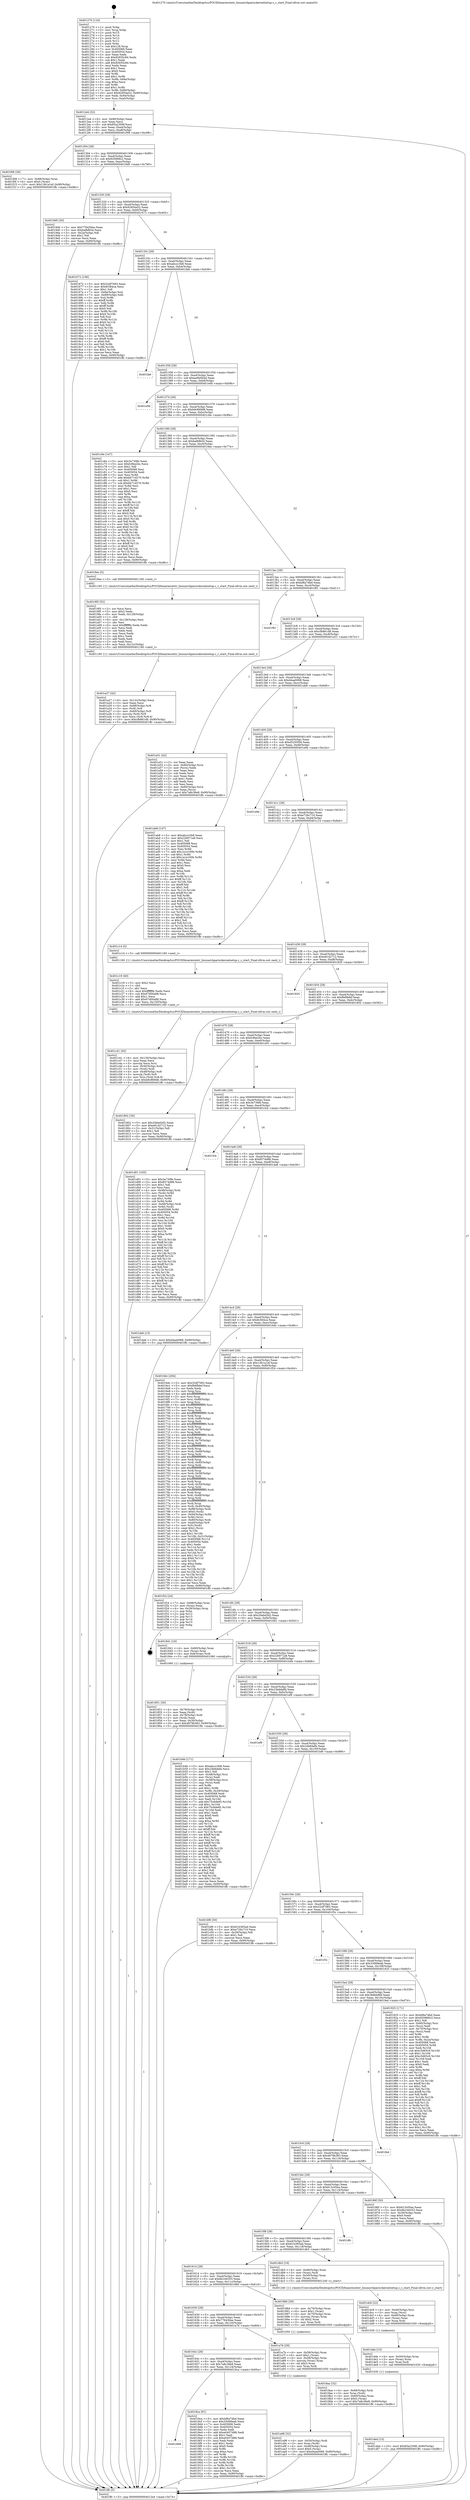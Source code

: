 digraph "0x401270" {
  label = "0x401270 (/mnt/c/Users/mathe/Desktop/tcc/POCII/binaries/extr_linuxarchparisckernelsetup.c_c_start_Final-ollvm.out::main(0))"
  labelloc = "t"
  node[shape=record]

  Entry [label="",width=0.3,height=0.3,shape=circle,fillcolor=black,style=filled]
  "0x4012e4" [label="{
     0x4012e4 [32]\l
     | [instrs]\l
     &nbsp;&nbsp;0x4012e4 \<+6\>: mov -0x90(%rbp),%eax\l
     &nbsp;&nbsp;0x4012ea \<+2\>: mov %eax,%ecx\l
     &nbsp;&nbsp;0x4012ec \<+6\>: sub $0x85a2309f,%ecx\l
     &nbsp;&nbsp;0x4012f2 \<+6\>: mov %eax,-0xa4(%rbp)\l
     &nbsp;&nbsp;0x4012f8 \<+6\>: mov %ecx,-0xa8(%rbp)\l
     &nbsp;&nbsp;0x4012fe \<+6\>: je 0000000000401f08 \<main+0xc98\>\l
  }"]
  "0x401f08" [label="{
     0x401f08 [28]\l
     | [instrs]\l
     &nbsp;&nbsp;0x401f08 \<+7\>: mov -0x88(%rbp),%rax\l
     &nbsp;&nbsp;0x401f0f \<+6\>: movl $0x0,(%rax)\l
     &nbsp;&nbsp;0x401f15 \<+10\>: movl $0x1361a1ef,-0x90(%rbp)\l
     &nbsp;&nbsp;0x401f1f \<+5\>: jmp 0000000000401ffc \<main+0xd8c\>\l
  }"]
  "0x401304" [label="{
     0x401304 [28]\l
     | [instrs]\l
     &nbsp;&nbsp;0x401304 \<+5\>: jmp 0000000000401309 \<main+0x99\>\l
     &nbsp;&nbsp;0x401309 \<+6\>: mov -0xa4(%rbp),%eax\l
     &nbsp;&nbsp;0x40130f \<+5\>: sub $0x920966c2,%eax\l
     &nbsp;&nbsp;0x401314 \<+6\>: mov %eax,-0xac(%rbp)\l
     &nbsp;&nbsp;0x40131a \<+6\>: je 00000000004019d0 \<main+0x760\>\l
  }"]
  Exit [label="",width=0.3,height=0.3,shape=circle,fillcolor=black,style=filled,peripheries=2]
  "0x4019d0" [label="{
     0x4019d0 [30]\l
     | [instrs]\l
     &nbsp;&nbsp;0x4019d0 \<+5\>: mov $0x776430ee,%eax\l
     &nbsp;&nbsp;0x4019d5 \<+5\>: mov $0xbafbfb54,%ecx\l
     &nbsp;&nbsp;0x4019da \<+3\>: mov -0x2a(%rbp),%dl\l
     &nbsp;&nbsp;0x4019dd \<+3\>: test $0x1,%dl\l
     &nbsp;&nbsp;0x4019e0 \<+3\>: cmovne %ecx,%eax\l
     &nbsp;&nbsp;0x4019e3 \<+6\>: mov %eax,-0x90(%rbp)\l
     &nbsp;&nbsp;0x4019e9 \<+5\>: jmp 0000000000401ffc \<main+0xd8c\>\l
  }"]
  "0x401320" [label="{
     0x401320 [28]\l
     | [instrs]\l
     &nbsp;&nbsp;0x401320 \<+5\>: jmp 0000000000401325 \<main+0xb5\>\l
     &nbsp;&nbsp;0x401325 \<+6\>: mov -0xa4(%rbp),%eax\l
     &nbsp;&nbsp;0x40132b \<+5\>: sub $0x92854a52,%eax\l
     &nbsp;&nbsp;0x401330 \<+6\>: mov %eax,-0xb0(%rbp)\l
     &nbsp;&nbsp;0x401336 \<+6\>: je 0000000000401672 \<main+0x402\>\l
  }"]
  "0x401ded" [label="{
     0x401ded [15]\l
     | [instrs]\l
     &nbsp;&nbsp;0x401ded \<+10\>: movl $0x85a2309f,-0x90(%rbp)\l
     &nbsp;&nbsp;0x401df7 \<+5\>: jmp 0000000000401ffc \<main+0xd8c\>\l
  }"]
  "0x401672" [label="{
     0x401672 [106]\l
     | [instrs]\l
     &nbsp;&nbsp;0x401672 \<+5\>: mov $0x32df7083,%eax\l
     &nbsp;&nbsp;0x401677 \<+5\>: mov $0x9c584ca,%ecx\l
     &nbsp;&nbsp;0x40167c \<+2\>: mov $0x1,%dl\l
     &nbsp;&nbsp;0x40167e \<+7\>: mov -0x8a(%rbp),%sil\l
     &nbsp;&nbsp;0x401685 \<+7\>: mov -0x89(%rbp),%dil\l
     &nbsp;&nbsp;0x40168c \<+3\>: mov %sil,%r8b\l
     &nbsp;&nbsp;0x40168f \<+4\>: xor $0xff,%r8b\l
     &nbsp;&nbsp;0x401693 \<+3\>: mov %dil,%r9b\l
     &nbsp;&nbsp;0x401696 \<+4\>: xor $0xff,%r9b\l
     &nbsp;&nbsp;0x40169a \<+3\>: xor $0x0,%dl\l
     &nbsp;&nbsp;0x40169d \<+3\>: mov %r8b,%r10b\l
     &nbsp;&nbsp;0x4016a0 \<+4\>: and $0x0,%r10b\l
     &nbsp;&nbsp;0x4016a4 \<+3\>: and %dl,%sil\l
     &nbsp;&nbsp;0x4016a7 \<+3\>: mov %r9b,%r11b\l
     &nbsp;&nbsp;0x4016aa \<+4\>: and $0x0,%r11b\l
     &nbsp;&nbsp;0x4016ae \<+3\>: and %dl,%dil\l
     &nbsp;&nbsp;0x4016b1 \<+3\>: or %sil,%r10b\l
     &nbsp;&nbsp;0x4016b4 \<+3\>: or %dil,%r11b\l
     &nbsp;&nbsp;0x4016b7 \<+3\>: xor %r11b,%r10b\l
     &nbsp;&nbsp;0x4016ba \<+3\>: or %r9b,%r8b\l
     &nbsp;&nbsp;0x4016bd \<+4\>: xor $0xff,%r8b\l
     &nbsp;&nbsp;0x4016c1 \<+3\>: or $0x0,%dl\l
     &nbsp;&nbsp;0x4016c4 \<+3\>: and %dl,%r8b\l
     &nbsp;&nbsp;0x4016c7 \<+3\>: or %r8b,%r10b\l
     &nbsp;&nbsp;0x4016ca \<+4\>: test $0x1,%r10b\l
     &nbsp;&nbsp;0x4016ce \<+3\>: cmovne %ecx,%eax\l
     &nbsp;&nbsp;0x4016d1 \<+6\>: mov %eax,-0x90(%rbp)\l
     &nbsp;&nbsp;0x4016d7 \<+5\>: jmp 0000000000401ffc \<main+0xd8c\>\l
  }"]
  "0x40133c" [label="{
     0x40133c [28]\l
     | [instrs]\l
     &nbsp;&nbsp;0x40133c \<+5\>: jmp 0000000000401341 \<main+0xd1\>\l
     &nbsp;&nbsp;0x401341 \<+6\>: mov -0xa4(%rbp),%eax\l
     &nbsp;&nbsp;0x401347 \<+5\>: sub $0xabccc3b8,%eax\l
     &nbsp;&nbsp;0x40134c \<+6\>: mov %eax,-0xb4(%rbp)\l
     &nbsp;&nbsp;0x401352 \<+6\>: je 0000000000401fa6 \<main+0xd36\>\l
  }"]
  "0x401ffc" [label="{
     0x401ffc [5]\l
     | [instrs]\l
     &nbsp;&nbsp;0x401ffc \<+5\>: jmp 00000000004012e4 \<main+0x74\>\l
  }"]
  "0x401270" [label="{
     0x401270 [116]\l
     | [instrs]\l
     &nbsp;&nbsp;0x401270 \<+1\>: push %rbp\l
     &nbsp;&nbsp;0x401271 \<+3\>: mov %rsp,%rbp\l
     &nbsp;&nbsp;0x401274 \<+2\>: push %r15\l
     &nbsp;&nbsp;0x401276 \<+2\>: push %r14\l
     &nbsp;&nbsp;0x401278 \<+2\>: push %r13\l
     &nbsp;&nbsp;0x40127a \<+2\>: push %r12\l
     &nbsp;&nbsp;0x40127c \<+1\>: push %rbx\l
     &nbsp;&nbsp;0x40127d \<+7\>: sub $0x128,%rsp\l
     &nbsp;&nbsp;0x401284 \<+7\>: mov 0x405068,%eax\l
     &nbsp;&nbsp;0x40128b \<+7\>: mov 0x405054,%ecx\l
     &nbsp;&nbsp;0x401292 \<+2\>: mov %eax,%edx\l
     &nbsp;&nbsp;0x401294 \<+6\>: sub $0x92655c84,%edx\l
     &nbsp;&nbsp;0x40129a \<+3\>: sub $0x1,%edx\l
     &nbsp;&nbsp;0x40129d \<+6\>: add $0x92655c84,%edx\l
     &nbsp;&nbsp;0x4012a3 \<+3\>: imul %edx,%eax\l
     &nbsp;&nbsp;0x4012a6 \<+3\>: and $0x1,%eax\l
     &nbsp;&nbsp;0x4012a9 \<+3\>: cmp $0x0,%eax\l
     &nbsp;&nbsp;0x4012ac \<+4\>: sete %r8b\l
     &nbsp;&nbsp;0x4012b0 \<+4\>: and $0x1,%r8b\l
     &nbsp;&nbsp;0x4012b4 \<+7\>: mov %r8b,-0x8a(%rbp)\l
     &nbsp;&nbsp;0x4012bb \<+3\>: cmp $0xa,%ecx\l
     &nbsp;&nbsp;0x4012be \<+4\>: setl %r8b\l
     &nbsp;&nbsp;0x4012c2 \<+4\>: and $0x1,%r8b\l
     &nbsp;&nbsp;0x4012c6 \<+7\>: mov %r8b,-0x89(%rbp)\l
     &nbsp;&nbsp;0x4012cd \<+10\>: movl $0x92854a52,-0x90(%rbp)\l
     &nbsp;&nbsp;0x4012d7 \<+6\>: mov %edi,-0x94(%rbp)\l
     &nbsp;&nbsp;0x4012dd \<+7\>: mov %rsi,-0xa0(%rbp)\l
  }"]
  "0x401dde" [label="{
     0x401dde [15]\l
     | [instrs]\l
     &nbsp;&nbsp;0x401dde \<+4\>: mov -0x50(%rbp),%rax\l
     &nbsp;&nbsp;0x401de2 \<+3\>: mov (%rax),%rax\l
     &nbsp;&nbsp;0x401de5 \<+3\>: mov %rax,%rdi\l
     &nbsp;&nbsp;0x401de8 \<+5\>: call 0000000000401030 \<free@plt\>\l
     | [calls]\l
     &nbsp;&nbsp;0x401030 \{1\} (unknown)\l
  }"]
  "0x401fa6" [label="{
     0x401fa6\l
  }", style=dashed]
  "0x401358" [label="{
     0x401358 [28]\l
     | [instrs]\l
     &nbsp;&nbsp;0x401358 \<+5\>: jmp 000000000040135d \<main+0xed\>\l
     &nbsp;&nbsp;0x40135d \<+6\>: mov -0xa4(%rbp),%eax\l
     &nbsp;&nbsp;0x401363 \<+5\>: sub $0xae6b0b4d,%eax\l
     &nbsp;&nbsp;0x401368 \<+6\>: mov %eax,-0xb8(%rbp)\l
     &nbsp;&nbsp;0x40136e \<+6\>: je 0000000000401e0b \<main+0xb9b\>\l
  }"]
  "0x401dc8" [label="{
     0x401dc8 [22]\l
     | [instrs]\l
     &nbsp;&nbsp;0x401dc8 \<+4\>: mov -0x40(%rbp),%rsi\l
     &nbsp;&nbsp;0x401dcc \<+3\>: mov %rax,(%rsi)\l
     &nbsp;&nbsp;0x401dcf \<+4\>: mov -0x68(%rbp),%rax\l
     &nbsp;&nbsp;0x401dd3 \<+3\>: mov (%rax),%rax\l
     &nbsp;&nbsp;0x401dd6 \<+3\>: mov %rax,%rdi\l
     &nbsp;&nbsp;0x401dd9 \<+5\>: call 0000000000401030 \<free@plt\>\l
     | [calls]\l
     &nbsp;&nbsp;0x401030 \{1\} (unknown)\l
  }"]
  "0x401e0b" [label="{
     0x401e0b\l
  }", style=dashed]
  "0x401374" [label="{
     0x401374 [28]\l
     | [instrs]\l
     &nbsp;&nbsp;0x401374 \<+5\>: jmp 0000000000401379 \<main+0x109\>\l
     &nbsp;&nbsp;0x401379 \<+6\>: mov -0xa4(%rbp),%eax\l
     &nbsp;&nbsp;0x40137f \<+5\>: sub $0xb9c869d8,%eax\l
     &nbsp;&nbsp;0x401384 \<+6\>: mov %eax,-0xbc(%rbp)\l
     &nbsp;&nbsp;0x40138a \<+6\>: je 0000000000401c6e \<main+0x9fe\>\l
  }"]
  "0x401c41" [label="{
     0x401c41 [45]\l
     | [instrs]\l
     &nbsp;&nbsp;0x401c41 \<+6\>: mov -0x130(%rbp),%ecx\l
     &nbsp;&nbsp;0x401c47 \<+3\>: imul %eax,%ecx\l
     &nbsp;&nbsp;0x401c4a \<+3\>: movslq %ecx,%rsi\l
     &nbsp;&nbsp;0x401c4d \<+4\>: mov -0x50(%rbp),%rdi\l
     &nbsp;&nbsp;0x401c51 \<+3\>: mov (%rdi),%rdi\l
     &nbsp;&nbsp;0x401c54 \<+4\>: mov -0x48(%rbp),%r8\l
     &nbsp;&nbsp;0x401c58 \<+3\>: movslq (%r8),%r8\l
     &nbsp;&nbsp;0x401c5b \<+4\>: mov %rsi,(%rdi,%r8,8)\l
     &nbsp;&nbsp;0x401c5f \<+10\>: movl $0xb9c869d8,-0x90(%rbp)\l
     &nbsp;&nbsp;0x401c69 \<+5\>: jmp 0000000000401ffc \<main+0xd8c\>\l
  }"]
  "0x401c6e" [label="{
     0x401c6e [147]\l
     | [instrs]\l
     &nbsp;&nbsp;0x401c6e \<+5\>: mov $0x3e739fe,%eax\l
     &nbsp;&nbsp;0x401c73 \<+5\>: mov $0xfc9be2bc,%ecx\l
     &nbsp;&nbsp;0x401c78 \<+2\>: mov $0x1,%dl\l
     &nbsp;&nbsp;0x401c7a \<+7\>: mov 0x405068,%esi\l
     &nbsp;&nbsp;0x401c81 \<+7\>: mov 0x405054,%edi\l
     &nbsp;&nbsp;0x401c88 \<+3\>: mov %esi,%r8d\l
     &nbsp;&nbsp;0x401c8b \<+7\>: add $0xbb71d270,%r8d\l
     &nbsp;&nbsp;0x401c92 \<+4\>: sub $0x1,%r8d\l
     &nbsp;&nbsp;0x401c96 \<+7\>: sub $0xbb71d270,%r8d\l
     &nbsp;&nbsp;0x401c9d \<+4\>: imul %r8d,%esi\l
     &nbsp;&nbsp;0x401ca1 \<+3\>: and $0x1,%esi\l
     &nbsp;&nbsp;0x401ca4 \<+3\>: cmp $0x0,%esi\l
     &nbsp;&nbsp;0x401ca7 \<+4\>: sete %r9b\l
     &nbsp;&nbsp;0x401cab \<+3\>: cmp $0xa,%edi\l
     &nbsp;&nbsp;0x401cae \<+4\>: setl %r10b\l
     &nbsp;&nbsp;0x401cb2 \<+3\>: mov %r9b,%r11b\l
     &nbsp;&nbsp;0x401cb5 \<+4\>: xor $0xff,%r11b\l
     &nbsp;&nbsp;0x401cb9 \<+3\>: mov %r10b,%bl\l
     &nbsp;&nbsp;0x401cbc \<+3\>: xor $0xff,%bl\l
     &nbsp;&nbsp;0x401cbf \<+3\>: xor $0x0,%dl\l
     &nbsp;&nbsp;0x401cc2 \<+3\>: mov %r11b,%r14b\l
     &nbsp;&nbsp;0x401cc5 \<+4\>: and $0x0,%r14b\l
     &nbsp;&nbsp;0x401cc9 \<+3\>: and %dl,%r9b\l
     &nbsp;&nbsp;0x401ccc \<+3\>: mov %bl,%r15b\l
     &nbsp;&nbsp;0x401ccf \<+4\>: and $0x0,%r15b\l
     &nbsp;&nbsp;0x401cd3 \<+3\>: and %dl,%r10b\l
     &nbsp;&nbsp;0x401cd6 \<+3\>: or %r9b,%r14b\l
     &nbsp;&nbsp;0x401cd9 \<+3\>: or %r10b,%r15b\l
     &nbsp;&nbsp;0x401cdc \<+3\>: xor %r15b,%r14b\l
     &nbsp;&nbsp;0x401cdf \<+3\>: or %bl,%r11b\l
     &nbsp;&nbsp;0x401ce2 \<+4\>: xor $0xff,%r11b\l
     &nbsp;&nbsp;0x401ce6 \<+3\>: or $0x0,%dl\l
     &nbsp;&nbsp;0x401ce9 \<+3\>: and %dl,%r11b\l
     &nbsp;&nbsp;0x401cec \<+3\>: or %r11b,%r14b\l
     &nbsp;&nbsp;0x401cef \<+4\>: test $0x1,%r14b\l
     &nbsp;&nbsp;0x401cf3 \<+3\>: cmovne %ecx,%eax\l
     &nbsp;&nbsp;0x401cf6 \<+6\>: mov %eax,-0x90(%rbp)\l
     &nbsp;&nbsp;0x401cfc \<+5\>: jmp 0000000000401ffc \<main+0xd8c\>\l
  }"]
  "0x401390" [label="{
     0x401390 [28]\l
     | [instrs]\l
     &nbsp;&nbsp;0x401390 \<+5\>: jmp 0000000000401395 \<main+0x125\>\l
     &nbsp;&nbsp;0x401395 \<+6\>: mov -0xa4(%rbp),%eax\l
     &nbsp;&nbsp;0x40139b \<+5\>: sub $0xbafbfb54,%eax\l
     &nbsp;&nbsp;0x4013a0 \<+6\>: mov %eax,-0xc0(%rbp)\l
     &nbsp;&nbsp;0x4013a6 \<+6\>: je 00000000004019ee \<main+0x77e\>\l
  }"]
  "0x401c19" [label="{
     0x401c19 [40]\l
     | [instrs]\l
     &nbsp;&nbsp;0x401c19 \<+5\>: mov $0x2,%ecx\l
     &nbsp;&nbsp;0x401c1e \<+1\>: cltd\l
     &nbsp;&nbsp;0x401c1f \<+2\>: idiv %ecx\l
     &nbsp;&nbsp;0x401c21 \<+6\>: imul $0xfffffffe,%edx,%ecx\l
     &nbsp;&nbsp;0x401c27 \<+6\>: sub $0x67d00a88,%ecx\l
     &nbsp;&nbsp;0x401c2d \<+3\>: add $0x1,%ecx\l
     &nbsp;&nbsp;0x401c30 \<+6\>: add $0x67d00a88,%ecx\l
     &nbsp;&nbsp;0x401c36 \<+6\>: mov %ecx,-0x130(%rbp)\l
     &nbsp;&nbsp;0x401c3c \<+5\>: call 0000000000401160 \<next_i\>\l
     | [calls]\l
     &nbsp;&nbsp;0x401160 \{1\} (/mnt/c/Users/mathe/Desktop/tcc/POCII/binaries/extr_linuxarchparisckernelsetup.c_c_start_Final-ollvm.out::next_i)\l
  }"]
  "0x4019ee" [label="{
     0x4019ee [5]\l
     | [instrs]\l
     &nbsp;&nbsp;0x4019ee \<+5\>: call 0000000000401160 \<next_i\>\l
     | [calls]\l
     &nbsp;&nbsp;0x401160 \{1\} (/mnt/c/Users/mathe/Desktop/tcc/POCII/binaries/extr_linuxarchparisckernelsetup.c_c_start_Final-ollvm.out::next_i)\l
  }"]
  "0x4013ac" [label="{
     0x4013ac [28]\l
     | [instrs]\l
     &nbsp;&nbsp;0x4013ac \<+5\>: jmp 00000000004013b1 \<main+0x141\>\l
     &nbsp;&nbsp;0x4013b1 \<+6\>: mov -0xa4(%rbp),%eax\l
     &nbsp;&nbsp;0x4013b7 \<+5\>: sub $0xbf6a7dbd,%eax\l
     &nbsp;&nbsp;0x4013bc \<+6\>: mov %eax,-0xc4(%rbp)\l
     &nbsp;&nbsp;0x4013c2 \<+6\>: je 0000000000401f81 \<main+0xd11\>\l
  }"]
  "0x401a98" [label="{
     0x401a98 [32]\l
     | [instrs]\l
     &nbsp;&nbsp;0x401a98 \<+4\>: mov -0x50(%rbp),%rdi\l
     &nbsp;&nbsp;0x401a9c \<+3\>: mov %rax,(%rdi)\l
     &nbsp;&nbsp;0x401a9f \<+4\>: mov -0x48(%rbp),%rax\l
     &nbsp;&nbsp;0x401aa3 \<+6\>: movl $0x0,(%rax)\l
     &nbsp;&nbsp;0x401aa9 \<+10\>: movl $0xd4aa0068,-0x90(%rbp)\l
     &nbsp;&nbsp;0x401ab3 \<+5\>: jmp 0000000000401ffc \<main+0xd8c\>\l
  }"]
  "0x401f81" [label="{
     0x401f81\l
  }", style=dashed]
  "0x4013c8" [label="{
     0x4013c8 [28]\l
     | [instrs]\l
     &nbsp;&nbsp;0x4013c8 \<+5\>: jmp 00000000004013cd \<main+0x15d\>\l
     &nbsp;&nbsp;0x4013cd \<+6\>: mov -0xa4(%rbp),%eax\l
     &nbsp;&nbsp;0x4013d3 \<+5\>: sub $0xcfb861d8,%eax\l
     &nbsp;&nbsp;0x4013d8 \<+6\>: mov %eax,-0xc8(%rbp)\l
     &nbsp;&nbsp;0x4013de \<+6\>: je 0000000000401a51 \<main+0x7e1\>\l
  }"]
  "0x401a27" [label="{
     0x401a27 [42]\l
     | [instrs]\l
     &nbsp;&nbsp;0x401a27 \<+6\>: mov -0x12c(%rbp),%ecx\l
     &nbsp;&nbsp;0x401a2d \<+3\>: imul %eax,%ecx\l
     &nbsp;&nbsp;0x401a30 \<+4\>: mov -0x68(%rbp),%r8\l
     &nbsp;&nbsp;0x401a34 \<+3\>: mov (%r8),%r8\l
     &nbsp;&nbsp;0x401a37 \<+4\>: mov -0x60(%rbp),%r9\l
     &nbsp;&nbsp;0x401a3b \<+3\>: movslq (%r9),%r9\l
     &nbsp;&nbsp;0x401a3e \<+4\>: mov %ecx,(%r8,%r9,4)\l
     &nbsp;&nbsp;0x401a42 \<+10\>: movl $0xcfb861d8,-0x90(%rbp)\l
     &nbsp;&nbsp;0x401a4c \<+5\>: jmp 0000000000401ffc \<main+0xd8c\>\l
  }"]
  "0x401a51" [label="{
     0x401a51 [42]\l
     | [instrs]\l
     &nbsp;&nbsp;0x401a51 \<+2\>: xor %eax,%eax\l
     &nbsp;&nbsp;0x401a53 \<+4\>: mov -0x60(%rbp),%rcx\l
     &nbsp;&nbsp;0x401a57 \<+2\>: mov (%rcx),%edx\l
     &nbsp;&nbsp;0x401a59 \<+2\>: mov %eax,%esi\l
     &nbsp;&nbsp;0x401a5b \<+2\>: sub %edx,%esi\l
     &nbsp;&nbsp;0x401a5d \<+2\>: mov %eax,%edx\l
     &nbsp;&nbsp;0x401a5f \<+3\>: sub $0x1,%edx\l
     &nbsp;&nbsp;0x401a62 \<+2\>: add %edx,%esi\l
     &nbsp;&nbsp;0x401a64 \<+2\>: sub %esi,%eax\l
     &nbsp;&nbsp;0x401a66 \<+4\>: mov -0x60(%rbp),%rcx\l
     &nbsp;&nbsp;0x401a6a \<+2\>: mov %eax,(%rcx)\l
     &nbsp;&nbsp;0x401a6c \<+10\>: movl $0x7a8c36e8,-0x90(%rbp)\l
     &nbsp;&nbsp;0x401a76 \<+5\>: jmp 0000000000401ffc \<main+0xd8c\>\l
  }"]
  "0x4013e4" [label="{
     0x4013e4 [28]\l
     | [instrs]\l
     &nbsp;&nbsp;0x4013e4 \<+5\>: jmp 00000000004013e9 \<main+0x179\>\l
     &nbsp;&nbsp;0x4013e9 \<+6\>: mov -0xa4(%rbp),%eax\l
     &nbsp;&nbsp;0x4013ef \<+5\>: sub $0xd4aa0068,%eax\l
     &nbsp;&nbsp;0x4013f4 \<+6\>: mov %eax,-0xcc(%rbp)\l
     &nbsp;&nbsp;0x4013fa \<+6\>: je 0000000000401ab8 \<main+0x848\>\l
  }"]
  "0x4019f3" [label="{
     0x4019f3 [52]\l
     | [instrs]\l
     &nbsp;&nbsp;0x4019f3 \<+2\>: xor %ecx,%ecx\l
     &nbsp;&nbsp;0x4019f5 \<+5\>: mov $0x2,%edx\l
     &nbsp;&nbsp;0x4019fa \<+6\>: mov %edx,-0x128(%rbp)\l
     &nbsp;&nbsp;0x401a00 \<+1\>: cltd\l
     &nbsp;&nbsp;0x401a01 \<+6\>: mov -0x128(%rbp),%esi\l
     &nbsp;&nbsp;0x401a07 \<+2\>: idiv %esi\l
     &nbsp;&nbsp;0x401a09 \<+6\>: imul $0xfffffffe,%edx,%edx\l
     &nbsp;&nbsp;0x401a0f \<+2\>: mov %ecx,%edi\l
     &nbsp;&nbsp;0x401a11 \<+2\>: sub %edx,%edi\l
     &nbsp;&nbsp;0x401a13 \<+2\>: mov %ecx,%edx\l
     &nbsp;&nbsp;0x401a15 \<+3\>: sub $0x1,%edx\l
     &nbsp;&nbsp;0x401a18 \<+2\>: add %edx,%edi\l
     &nbsp;&nbsp;0x401a1a \<+2\>: sub %edi,%ecx\l
     &nbsp;&nbsp;0x401a1c \<+6\>: mov %ecx,-0x12c(%rbp)\l
     &nbsp;&nbsp;0x401a22 \<+5\>: call 0000000000401160 \<next_i\>\l
     | [calls]\l
     &nbsp;&nbsp;0x401160 \{1\} (/mnt/c/Users/mathe/Desktop/tcc/POCII/binaries/extr_linuxarchparisckernelsetup.c_c_start_Final-ollvm.out::next_i)\l
  }"]
  "0x401ab8" [label="{
     0x401ab8 [147]\l
     | [instrs]\l
     &nbsp;&nbsp;0x401ab8 \<+5\>: mov $0xabccc3b8,%eax\l
     &nbsp;&nbsp;0x401abd \<+5\>: mov $0x226971a8,%ecx\l
     &nbsp;&nbsp;0x401ac2 \<+2\>: mov $0x1,%dl\l
     &nbsp;&nbsp;0x401ac4 \<+7\>: mov 0x405068,%esi\l
     &nbsp;&nbsp;0x401acb \<+7\>: mov 0x405054,%edi\l
     &nbsp;&nbsp;0x401ad2 \<+3\>: mov %esi,%r8d\l
     &nbsp;&nbsp;0x401ad5 \<+7\>: add $0x1a1e160b,%r8d\l
     &nbsp;&nbsp;0x401adc \<+4\>: sub $0x1,%r8d\l
     &nbsp;&nbsp;0x401ae0 \<+7\>: sub $0x1a1e160b,%r8d\l
     &nbsp;&nbsp;0x401ae7 \<+4\>: imul %r8d,%esi\l
     &nbsp;&nbsp;0x401aeb \<+3\>: and $0x1,%esi\l
     &nbsp;&nbsp;0x401aee \<+3\>: cmp $0x0,%esi\l
     &nbsp;&nbsp;0x401af1 \<+4\>: sete %r9b\l
     &nbsp;&nbsp;0x401af5 \<+3\>: cmp $0xa,%edi\l
     &nbsp;&nbsp;0x401af8 \<+4\>: setl %r10b\l
     &nbsp;&nbsp;0x401afc \<+3\>: mov %r9b,%r11b\l
     &nbsp;&nbsp;0x401aff \<+4\>: xor $0xff,%r11b\l
     &nbsp;&nbsp;0x401b03 \<+3\>: mov %r10b,%bl\l
     &nbsp;&nbsp;0x401b06 \<+3\>: xor $0xff,%bl\l
     &nbsp;&nbsp;0x401b09 \<+3\>: xor $0x1,%dl\l
     &nbsp;&nbsp;0x401b0c \<+3\>: mov %r11b,%r14b\l
     &nbsp;&nbsp;0x401b0f \<+4\>: and $0xff,%r14b\l
     &nbsp;&nbsp;0x401b13 \<+3\>: and %dl,%r9b\l
     &nbsp;&nbsp;0x401b16 \<+3\>: mov %bl,%r15b\l
     &nbsp;&nbsp;0x401b19 \<+4\>: and $0xff,%r15b\l
     &nbsp;&nbsp;0x401b1d \<+3\>: and %dl,%r10b\l
     &nbsp;&nbsp;0x401b20 \<+3\>: or %r9b,%r14b\l
     &nbsp;&nbsp;0x401b23 \<+3\>: or %r10b,%r15b\l
     &nbsp;&nbsp;0x401b26 \<+3\>: xor %r15b,%r14b\l
     &nbsp;&nbsp;0x401b29 \<+3\>: or %bl,%r11b\l
     &nbsp;&nbsp;0x401b2c \<+4\>: xor $0xff,%r11b\l
     &nbsp;&nbsp;0x401b30 \<+3\>: or $0x1,%dl\l
     &nbsp;&nbsp;0x401b33 \<+3\>: and %dl,%r11b\l
     &nbsp;&nbsp;0x401b36 \<+3\>: or %r11b,%r14b\l
     &nbsp;&nbsp;0x401b39 \<+4\>: test $0x1,%r14b\l
     &nbsp;&nbsp;0x401b3d \<+3\>: cmovne %ecx,%eax\l
     &nbsp;&nbsp;0x401b40 \<+6\>: mov %eax,-0x90(%rbp)\l
     &nbsp;&nbsp;0x401b46 \<+5\>: jmp 0000000000401ffc \<main+0xd8c\>\l
  }"]
  "0x401400" [label="{
     0x401400 [28]\l
     | [instrs]\l
     &nbsp;&nbsp;0x401400 \<+5\>: jmp 0000000000401405 \<main+0x195\>\l
     &nbsp;&nbsp;0x401405 \<+6\>: mov -0xa4(%rbp),%eax\l
     &nbsp;&nbsp;0x40140b \<+5\>: sub $0xd52505f4,%eax\l
     &nbsp;&nbsp;0x401410 \<+6\>: mov %eax,-0xd0(%rbp)\l
     &nbsp;&nbsp;0x401416 \<+6\>: je 0000000000401e9e \<main+0xc2e\>\l
  }"]
  "0x401668" [label="{
     0x401668\l
  }", style=dashed]
  "0x401e9e" [label="{
     0x401e9e\l
  }", style=dashed]
  "0x40141c" [label="{
     0x40141c [28]\l
     | [instrs]\l
     &nbsp;&nbsp;0x40141c \<+5\>: jmp 0000000000401421 \<main+0x1b1\>\l
     &nbsp;&nbsp;0x401421 \<+6\>: mov -0xa4(%rbp),%eax\l
     &nbsp;&nbsp;0x401427 \<+5\>: sub $0xe726c710,%eax\l
     &nbsp;&nbsp;0x40142c \<+6\>: mov %eax,-0xd4(%rbp)\l
     &nbsp;&nbsp;0x401432 \<+6\>: je 0000000000401c14 \<main+0x9a4\>\l
  }"]
  "0x4018ca" [label="{
     0x4018ca [91]\l
     | [instrs]\l
     &nbsp;&nbsp;0x4018ca \<+5\>: mov $0xbf6a7dbd,%eax\l
     &nbsp;&nbsp;0x4018cf \<+5\>: mov $0x33068eab,%ecx\l
     &nbsp;&nbsp;0x4018d4 \<+7\>: mov 0x405068,%edx\l
     &nbsp;&nbsp;0x4018db \<+7\>: mov 0x405054,%esi\l
     &nbsp;&nbsp;0x4018e2 \<+2\>: mov %edx,%edi\l
     &nbsp;&nbsp;0x4018e4 \<+6\>: add $0xe0457d88,%edi\l
     &nbsp;&nbsp;0x4018ea \<+3\>: sub $0x1,%edi\l
     &nbsp;&nbsp;0x4018ed \<+6\>: sub $0xe0457d88,%edi\l
     &nbsp;&nbsp;0x4018f3 \<+3\>: imul %edi,%edx\l
     &nbsp;&nbsp;0x4018f6 \<+3\>: and $0x1,%edx\l
     &nbsp;&nbsp;0x4018f9 \<+3\>: cmp $0x0,%edx\l
     &nbsp;&nbsp;0x4018fc \<+4\>: sete %r8b\l
     &nbsp;&nbsp;0x401900 \<+3\>: cmp $0xa,%esi\l
     &nbsp;&nbsp;0x401903 \<+4\>: setl %r9b\l
     &nbsp;&nbsp;0x401907 \<+3\>: mov %r8b,%r10b\l
     &nbsp;&nbsp;0x40190a \<+3\>: and %r9b,%r10b\l
     &nbsp;&nbsp;0x40190d \<+3\>: xor %r9b,%r8b\l
     &nbsp;&nbsp;0x401910 \<+3\>: or %r8b,%r10b\l
     &nbsp;&nbsp;0x401913 \<+4\>: test $0x1,%r10b\l
     &nbsp;&nbsp;0x401917 \<+3\>: cmovne %ecx,%eax\l
     &nbsp;&nbsp;0x40191a \<+6\>: mov %eax,-0x90(%rbp)\l
     &nbsp;&nbsp;0x401920 \<+5\>: jmp 0000000000401ffc \<main+0xd8c\>\l
  }"]
  "0x401c14" [label="{
     0x401c14 [5]\l
     | [instrs]\l
     &nbsp;&nbsp;0x401c14 \<+5\>: call 0000000000401160 \<next_i\>\l
     | [calls]\l
     &nbsp;&nbsp;0x401160 \{1\} (/mnt/c/Users/mathe/Desktop/tcc/POCII/binaries/extr_linuxarchparisckernelsetup.c_c_start_Final-ollvm.out::next_i)\l
  }"]
  "0x401438" [label="{
     0x401438 [28]\l
     | [instrs]\l
     &nbsp;&nbsp;0x401438 \<+5\>: jmp 000000000040143d \<main+0x1cd\>\l
     &nbsp;&nbsp;0x40143d \<+6\>: mov -0xa4(%rbp),%eax\l
     &nbsp;&nbsp;0x401443 \<+5\>: sub $0xe81d2712,%eax\l
     &nbsp;&nbsp;0x401448 \<+6\>: mov %eax,-0xd8(%rbp)\l
     &nbsp;&nbsp;0x40144e \<+6\>: je 0000000000401820 \<main+0x5b0\>\l
  }"]
  "0x40164c" [label="{
     0x40164c [28]\l
     | [instrs]\l
     &nbsp;&nbsp;0x40164c \<+5\>: jmp 0000000000401651 \<main+0x3e1\>\l
     &nbsp;&nbsp;0x401651 \<+6\>: mov -0xa4(%rbp),%eax\l
     &nbsp;&nbsp;0x401657 \<+5\>: sub $0x7a8c36e8,%eax\l
     &nbsp;&nbsp;0x40165c \<+6\>: mov %eax,-0x124(%rbp)\l
     &nbsp;&nbsp;0x401662 \<+6\>: je 00000000004018ca \<main+0x65a\>\l
  }"]
  "0x401820" [label="{
     0x401820\l
  }", style=dashed]
  "0x401454" [label="{
     0x401454 [28]\l
     | [instrs]\l
     &nbsp;&nbsp;0x401454 \<+5\>: jmp 0000000000401459 \<main+0x1e9\>\l
     &nbsp;&nbsp;0x401459 \<+6\>: mov -0xa4(%rbp),%eax\l
     &nbsp;&nbsp;0x40145f \<+5\>: sub $0xfb6fbfef,%eax\l
     &nbsp;&nbsp;0x401464 \<+6\>: mov %eax,-0xdc(%rbp)\l
     &nbsp;&nbsp;0x40146a \<+6\>: je 0000000000401802 \<main+0x592\>\l
  }"]
  "0x401a7b" [label="{
     0x401a7b [29]\l
     | [instrs]\l
     &nbsp;&nbsp;0x401a7b \<+4\>: mov -0x58(%rbp),%rax\l
     &nbsp;&nbsp;0x401a7f \<+6\>: movl $0x1,(%rax)\l
     &nbsp;&nbsp;0x401a85 \<+4\>: mov -0x58(%rbp),%rax\l
     &nbsp;&nbsp;0x401a89 \<+3\>: movslq (%rax),%rax\l
     &nbsp;&nbsp;0x401a8c \<+4\>: shl $0x3,%rax\l
     &nbsp;&nbsp;0x401a90 \<+3\>: mov %rax,%rdi\l
     &nbsp;&nbsp;0x401a93 \<+5\>: call 0000000000401050 \<malloc@plt\>\l
     | [calls]\l
     &nbsp;&nbsp;0x401050 \{1\} (unknown)\l
  }"]
  "0x401802" [label="{
     0x401802 [30]\l
     | [instrs]\l
     &nbsp;&nbsp;0x401802 \<+5\>: mov $0x20ebd3d2,%eax\l
     &nbsp;&nbsp;0x401807 \<+5\>: mov $0xe81d2712,%ecx\l
     &nbsp;&nbsp;0x40180c \<+3\>: mov -0x31(%rbp),%dl\l
     &nbsp;&nbsp;0x40180f \<+3\>: test $0x1,%dl\l
     &nbsp;&nbsp;0x401812 \<+3\>: cmovne %ecx,%eax\l
     &nbsp;&nbsp;0x401815 \<+6\>: mov %eax,-0x90(%rbp)\l
     &nbsp;&nbsp;0x40181b \<+5\>: jmp 0000000000401ffc \<main+0xd8c\>\l
  }"]
  "0x401470" [label="{
     0x401470 [28]\l
     | [instrs]\l
     &nbsp;&nbsp;0x401470 \<+5\>: jmp 0000000000401475 \<main+0x205\>\l
     &nbsp;&nbsp;0x401475 \<+6\>: mov -0xa4(%rbp),%eax\l
     &nbsp;&nbsp;0x40147b \<+5\>: sub $0xfc9be2bc,%eax\l
     &nbsp;&nbsp;0x401480 \<+6\>: mov %eax,-0xe0(%rbp)\l
     &nbsp;&nbsp;0x401486 \<+6\>: je 0000000000401d01 \<main+0xa91\>\l
  }"]
  "0x4018aa" [label="{
     0x4018aa [32]\l
     | [instrs]\l
     &nbsp;&nbsp;0x4018aa \<+4\>: mov -0x68(%rbp),%rdi\l
     &nbsp;&nbsp;0x4018ae \<+3\>: mov %rax,(%rdi)\l
     &nbsp;&nbsp;0x4018b1 \<+4\>: mov -0x60(%rbp),%rax\l
     &nbsp;&nbsp;0x4018b5 \<+6\>: movl $0x0,(%rax)\l
     &nbsp;&nbsp;0x4018bb \<+10\>: movl $0x7a8c36e8,-0x90(%rbp)\l
     &nbsp;&nbsp;0x4018c5 \<+5\>: jmp 0000000000401ffc \<main+0xd8c\>\l
  }"]
  "0x401d01" [label="{
     0x401d01 [165]\l
     | [instrs]\l
     &nbsp;&nbsp;0x401d01 \<+5\>: mov $0x3e739fe,%eax\l
     &nbsp;&nbsp;0x401d06 \<+5\>: mov $0x8574d86,%ecx\l
     &nbsp;&nbsp;0x401d0b \<+2\>: mov $0x1,%dl\l
     &nbsp;&nbsp;0x401d0d \<+2\>: xor %esi,%esi\l
     &nbsp;&nbsp;0x401d0f \<+4\>: mov -0x48(%rbp),%rdi\l
     &nbsp;&nbsp;0x401d13 \<+3\>: mov (%rdi),%r8d\l
     &nbsp;&nbsp;0x401d16 \<+3\>: mov %esi,%r9d\l
     &nbsp;&nbsp;0x401d19 \<+4\>: sub $0x1,%r9d\l
     &nbsp;&nbsp;0x401d1d \<+3\>: sub %r9d,%r8d\l
     &nbsp;&nbsp;0x401d20 \<+4\>: mov -0x48(%rbp),%rdi\l
     &nbsp;&nbsp;0x401d24 \<+3\>: mov %r8d,(%rdi)\l
     &nbsp;&nbsp;0x401d27 \<+8\>: mov 0x405068,%r8d\l
     &nbsp;&nbsp;0x401d2f \<+8\>: mov 0x405054,%r9d\l
     &nbsp;&nbsp;0x401d37 \<+3\>: sub $0x1,%esi\l
     &nbsp;&nbsp;0x401d3a \<+3\>: mov %r8d,%r10d\l
     &nbsp;&nbsp;0x401d3d \<+3\>: add %esi,%r10d\l
     &nbsp;&nbsp;0x401d40 \<+4\>: imul %r10d,%r8d\l
     &nbsp;&nbsp;0x401d44 \<+4\>: and $0x1,%r8d\l
     &nbsp;&nbsp;0x401d48 \<+4\>: cmp $0x0,%r8d\l
     &nbsp;&nbsp;0x401d4c \<+4\>: sete %r11b\l
     &nbsp;&nbsp;0x401d50 \<+4\>: cmp $0xa,%r9d\l
     &nbsp;&nbsp;0x401d54 \<+3\>: setl %bl\l
     &nbsp;&nbsp;0x401d57 \<+3\>: mov %r11b,%r14b\l
     &nbsp;&nbsp;0x401d5a \<+4\>: xor $0xff,%r14b\l
     &nbsp;&nbsp;0x401d5e \<+3\>: mov %bl,%r15b\l
     &nbsp;&nbsp;0x401d61 \<+4\>: xor $0xff,%r15b\l
     &nbsp;&nbsp;0x401d65 \<+3\>: xor $0x1,%dl\l
     &nbsp;&nbsp;0x401d68 \<+3\>: mov %r14b,%r12b\l
     &nbsp;&nbsp;0x401d6b \<+4\>: and $0xff,%r12b\l
     &nbsp;&nbsp;0x401d6f \<+3\>: and %dl,%r11b\l
     &nbsp;&nbsp;0x401d72 \<+3\>: mov %r15b,%r13b\l
     &nbsp;&nbsp;0x401d75 \<+4\>: and $0xff,%r13b\l
     &nbsp;&nbsp;0x401d79 \<+2\>: and %dl,%bl\l
     &nbsp;&nbsp;0x401d7b \<+3\>: or %r11b,%r12b\l
     &nbsp;&nbsp;0x401d7e \<+3\>: or %bl,%r13b\l
     &nbsp;&nbsp;0x401d81 \<+3\>: xor %r13b,%r12b\l
     &nbsp;&nbsp;0x401d84 \<+3\>: or %r15b,%r14b\l
     &nbsp;&nbsp;0x401d87 \<+4\>: xor $0xff,%r14b\l
     &nbsp;&nbsp;0x401d8b \<+3\>: or $0x1,%dl\l
     &nbsp;&nbsp;0x401d8e \<+3\>: and %dl,%r14b\l
     &nbsp;&nbsp;0x401d91 \<+3\>: or %r14b,%r12b\l
     &nbsp;&nbsp;0x401d94 \<+4\>: test $0x1,%r12b\l
     &nbsp;&nbsp;0x401d98 \<+3\>: cmovne %ecx,%eax\l
     &nbsp;&nbsp;0x401d9b \<+6\>: mov %eax,-0x90(%rbp)\l
     &nbsp;&nbsp;0x401da1 \<+5\>: jmp 0000000000401ffc \<main+0xd8c\>\l
  }"]
  "0x40148c" [label="{
     0x40148c [28]\l
     | [instrs]\l
     &nbsp;&nbsp;0x40148c \<+5\>: jmp 0000000000401491 \<main+0x221\>\l
     &nbsp;&nbsp;0x401491 \<+6\>: mov -0xa4(%rbp),%eax\l
     &nbsp;&nbsp;0x401497 \<+5\>: sub $0x3e739fe,%eax\l
     &nbsp;&nbsp;0x40149c \<+6\>: mov %eax,-0xe4(%rbp)\l
     &nbsp;&nbsp;0x4014a2 \<+6\>: je 0000000000401fcb \<main+0xd5b\>\l
  }"]
  "0x401630" [label="{
     0x401630 [28]\l
     | [instrs]\l
     &nbsp;&nbsp;0x401630 \<+5\>: jmp 0000000000401635 \<main+0x3c5\>\l
     &nbsp;&nbsp;0x401635 \<+6\>: mov -0xa4(%rbp),%eax\l
     &nbsp;&nbsp;0x40163b \<+5\>: sub $0x776430ee,%eax\l
     &nbsp;&nbsp;0x401640 \<+6\>: mov %eax,-0x120(%rbp)\l
     &nbsp;&nbsp;0x401646 \<+6\>: je 0000000000401a7b \<main+0x80b\>\l
  }"]
  "0x401fcb" [label="{
     0x401fcb\l
  }", style=dashed]
  "0x4014a8" [label="{
     0x4014a8 [28]\l
     | [instrs]\l
     &nbsp;&nbsp;0x4014a8 \<+5\>: jmp 00000000004014ad \<main+0x23d\>\l
     &nbsp;&nbsp;0x4014ad \<+6\>: mov -0xa4(%rbp),%eax\l
     &nbsp;&nbsp;0x4014b3 \<+5\>: sub $0x8574d86,%eax\l
     &nbsp;&nbsp;0x4014b8 \<+6\>: mov %eax,-0xe8(%rbp)\l
     &nbsp;&nbsp;0x4014be \<+6\>: je 0000000000401da6 \<main+0xb36\>\l
  }"]
  "0x40188d" [label="{
     0x40188d [29]\l
     | [instrs]\l
     &nbsp;&nbsp;0x40188d \<+4\>: mov -0x70(%rbp),%rax\l
     &nbsp;&nbsp;0x401891 \<+6\>: movl $0x1,(%rax)\l
     &nbsp;&nbsp;0x401897 \<+4\>: mov -0x70(%rbp),%rax\l
     &nbsp;&nbsp;0x40189b \<+3\>: movslq (%rax),%rax\l
     &nbsp;&nbsp;0x40189e \<+4\>: shl $0x2,%rax\l
     &nbsp;&nbsp;0x4018a2 \<+3\>: mov %rax,%rdi\l
     &nbsp;&nbsp;0x4018a5 \<+5\>: call 0000000000401050 \<malloc@plt\>\l
     | [calls]\l
     &nbsp;&nbsp;0x401050 \{1\} (unknown)\l
  }"]
  "0x401da6" [label="{
     0x401da6 [15]\l
     | [instrs]\l
     &nbsp;&nbsp;0x401da6 \<+10\>: movl $0xd4aa0068,-0x90(%rbp)\l
     &nbsp;&nbsp;0x401db0 \<+5\>: jmp 0000000000401ffc \<main+0xd8c\>\l
  }"]
  "0x4014c4" [label="{
     0x4014c4 [28]\l
     | [instrs]\l
     &nbsp;&nbsp;0x4014c4 \<+5\>: jmp 00000000004014c9 \<main+0x259\>\l
     &nbsp;&nbsp;0x4014c9 \<+6\>: mov -0xa4(%rbp),%eax\l
     &nbsp;&nbsp;0x4014cf \<+5\>: sub $0x9c584ca,%eax\l
     &nbsp;&nbsp;0x4014d4 \<+6\>: mov %eax,-0xec(%rbp)\l
     &nbsp;&nbsp;0x4014da \<+6\>: je 00000000004016dc \<main+0x46c\>\l
  }"]
  "0x401614" [label="{
     0x401614 [28]\l
     | [instrs]\l
     &nbsp;&nbsp;0x401614 \<+5\>: jmp 0000000000401619 \<main+0x3a9\>\l
     &nbsp;&nbsp;0x401619 \<+6\>: mov -0xa4(%rbp),%eax\l
     &nbsp;&nbsp;0x40161f \<+5\>: sub $0x6b1b6353,%eax\l
     &nbsp;&nbsp;0x401624 \<+6\>: mov %eax,-0x11c(%rbp)\l
     &nbsp;&nbsp;0x40162a \<+6\>: je 000000000040188d \<main+0x61d\>\l
  }"]
  "0x4016dc" [label="{
     0x4016dc [294]\l
     | [instrs]\l
     &nbsp;&nbsp;0x4016dc \<+5\>: mov $0x32df7083,%eax\l
     &nbsp;&nbsp;0x4016e1 \<+5\>: mov $0xfb6fbfef,%ecx\l
     &nbsp;&nbsp;0x4016e6 \<+2\>: xor %edx,%edx\l
     &nbsp;&nbsp;0x4016e8 \<+3\>: mov %rsp,%rsi\l
     &nbsp;&nbsp;0x4016eb \<+4\>: add $0xfffffffffffffff0,%rsi\l
     &nbsp;&nbsp;0x4016ef \<+3\>: mov %rsi,%rsp\l
     &nbsp;&nbsp;0x4016f2 \<+7\>: mov %rsi,-0x88(%rbp)\l
     &nbsp;&nbsp;0x4016f9 \<+3\>: mov %rsp,%rsi\l
     &nbsp;&nbsp;0x4016fc \<+4\>: add $0xfffffffffffffff0,%rsi\l
     &nbsp;&nbsp;0x401700 \<+3\>: mov %rsi,%rsp\l
     &nbsp;&nbsp;0x401703 \<+3\>: mov %rsp,%rdi\l
     &nbsp;&nbsp;0x401706 \<+4\>: add $0xfffffffffffffff0,%rdi\l
     &nbsp;&nbsp;0x40170a \<+3\>: mov %rdi,%rsp\l
     &nbsp;&nbsp;0x40170d \<+4\>: mov %rdi,-0x80(%rbp)\l
     &nbsp;&nbsp;0x401711 \<+3\>: mov %rsp,%rdi\l
     &nbsp;&nbsp;0x401714 \<+4\>: add $0xfffffffffffffff0,%rdi\l
     &nbsp;&nbsp;0x401718 \<+3\>: mov %rdi,%rsp\l
     &nbsp;&nbsp;0x40171b \<+4\>: mov %rdi,-0x78(%rbp)\l
     &nbsp;&nbsp;0x40171f \<+3\>: mov %rsp,%rdi\l
     &nbsp;&nbsp;0x401722 \<+4\>: add $0xfffffffffffffff0,%rdi\l
     &nbsp;&nbsp;0x401726 \<+3\>: mov %rdi,%rsp\l
     &nbsp;&nbsp;0x401729 \<+4\>: mov %rdi,-0x70(%rbp)\l
     &nbsp;&nbsp;0x40172d \<+3\>: mov %rsp,%rdi\l
     &nbsp;&nbsp;0x401730 \<+4\>: add $0xfffffffffffffff0,%rdi\l
     &nbsp;&nbsp;0x401734 \<+3\>: mov %rdi,%rsp\l
     &nbsp;&nbsp;0x401737 \<+4\>: mov %rdi,-0x68(%rbp)\l
     &nbsp;&nbsp;0x40173b \<+3\>: mov %rsp,%rdi\l
     &nbsp;&nbsp;0x40173e \<+4\>: add $0xfffffffffffffff0,%rdi\l
     &nbsp;&nbsp;0x401742 \<+3\>: mov %rdi,%rsp\l
     &nbsp;&nbsp;0x401745 \<+4\>: mov %rdi,-0x60(%rbp)\l
     &nbsp;&nbsp;0x401749 \<+3\>: mov %rsp,%rdi\l
     &nbsp;&nbsp;0x40174c \<+4\>: add $0xfffffffffffffff0,%rdi\l
     &nbsp;&nbsp;0x401750 \<+3\>: mov %rdi,%rsp\l
     &nbsp;&nbsp;0x401753 \<+4\>: mov %rdi,-0x58(%rbp)\l
     &nbsp;&nbsp;0x401757 \<+3\>: mov %rsp,%rdi\l
     &nbsp;&nbsp;0x40175a \<+4\>: add $0xfffffffffffffff0,%rdi\l
     &nbsp;&nbsp;0x40175e \<+3\>: mov %rdi,%rsp\l
     &nbsp;&nbsp;0x401761 \<+4\>: mov %rdi,-0x50(%rbp)\l
     &nbsp;&nbsp;0x401765 \<+3\>: mov %rsp,%rdi\l
     &nbsp;&nbsp;0x401768 \<+4\>: add $0xfffffffffffffff0,%rdi\l
     &nbsp;&nbsp;0x40176c \<+3\>: mov %rdi,%rsp\l
     &nbsp;&nbsp;0x40176f \<+4\>: mov %rdi,-0x48(%rbp)\l
     &nbsp;&nbsp;0x401773 \<+3\>: mov %rsp,%rdi\l
     &nbsp;&nbsp;0x401776 \<+4\>: add $0xfffffffffffffff0,%rdi\l
     &nbsp;&nbsp;0x40177a \<+3\>: mov %rdi,%rsp\l
     &nbsp;&nbsp;0x40177d \<+4\>: mov %rdi,-0x40(%rbp)\l
     &nbsp;&nbsp;0x401781 \<+7\>: mov -0x88(%rbp),%rdi\l
     &nbsp;&nbsp;0x401788 \<+6\>: movl $0x0,(%rdi)\l
     &nbsp;&nbsp;0x40178e \<+7\>: mov -0x94(%rbp),%r8d\l
     &nbsp;&nbsp;0x401795 \<+3\>: mov %r8d,(%rsi)\l
     &nbsp;&nbsp;0x401798 \<+4\>: mov -0x80(%rbp),%rdi\l
     &nbsp;&nbsp;0x40179c \<+7\>: mov -0xa0(%rbp),%r9\l
     &nbsp;&nbsp;0x4017a3 \<+3\>: mov %r9,(%rdi)\l
     &nbsp;&nbsp;0x4017a6 \<+3\>: cmpl $0x2,(%rsi)\l
     &nbsp;&nbsp;0x4017a9 \<+4\>: setne %r10b\l
     &nbsp;&nbsp;0x4017ad \<+4\>: and $0x1,%r10b\l
     &nbsp;&nbsp;0x4017b1 \<+4\>: mov %r10b,-0x31(%rbp)\l
     &nbsp;&nbsp;0x4017b5 \<+8\>: mov 0x405068,%r11d\l
     &nbsp;&nbsp;0x4017bd \<+7\>: mov 0x405054,%ebx\l
     &nbsp;&nbsp;0x4017c4 \<+3\>: sub $0x1,%edx\l
     &nbsp;&nbsp;0x4017c7 \<+3\>: mov %r11d,%r14d\l
     &nbsp;&nbsp;0x4017ca \<+3\>: add %edx,%r14d\l
     &nbsp;&nbsp;0x4017cd \<+4\>: imul %r14d,%r11d\l
     &nbsp;&nbsp;0x4017d1 \<+4\>: and $0x1,%r11d\l
     &nbsp;&nbsp;0x4017d5 \<+4\>: cmp $0x0,%r11d\l
     &nbsp;&nbsp;0x4017d9 \<+4\>: sete %r10b\l
     &nbsp;&nbsp;0x4017dd \<+3\>: cmp $0xa,%ebx\l
     &nbsp;&nbsp;0x4017e0 \<+4\>: setl %r15b\l
     &nbsp;&nbsp;0x4017e4 \<+3\>: mov %r10b,%r12b\l
     &nbsp;&nbsp;0x4017e7 \<+3\>: and %r15b,%r12b\l
     &nbsp;&nbsp;0x4017ea \<+3\>: xor %r15b,%r10b\l
     &nbsp;&nbsp;0x4017ed \<+3\>: or %r10b,%r12b\l
     &nbsp;&nbsp;0x4017f0 \<+4\>: test $0x1,%r12b\l
     &nbsp;&nbsp;0x4017f4 \<+3\>: cmovne %ecx,%eax\l
     &nbsp;&nbsp;0x4017f7 \<+6\>: mov %eax,-0x90(%rbp)\l
     &nbsp;&nbsp;0x4017fd \<+5\>: jmp 0000000000401ffc \<main+0xd8c\>\l
  }"]
  "0x4014e0" [label="{
     0x4014e0 [28]\l
     | [instrs]\l
     &nbsp;&nbsp;0x4014e0 \<+5\>: jmp 00000000004014e5 \<main+0x275\>\l
     &nbsp;&nbsp;0x4014e5 \<+6\>: mov -0xa4(%rbp),%eax\l
     &nbsp;&nbsp;0x4014eb \<+5\>: sub $0x1361a1ef,%eax\l
     &nbsp;&nbsp;0x4014f0 \<+6\>: mov %eax,-0xf0(%rbp)\l
     &nbsp;&nbsp;0x4014f6 \<+6\>: je 0000000000401f24 \<main+0xcb4\>\l
  }"]
  "0x401db5" [label="{
     0x401db5 [19]\l
     | [instrs]\l
     &nbsp;&nbsp;0x401db5 \<+4\>: mov -0x68(%rbp),%rax\l
     &nbsp;&nbsp;0x401db9 \<+3\>: mov (%rax),%rdi\l
     &nbsp;&nbsp;0x401dbc \<+4\>: mov -0x50(%rbp),%rax\l
     &nbsp;&nbsp;0x401dc0 \<+3\>: mov (%rax),%rsi\l
     &nbsp;&nbsp;0x401dc3 \<+5\>: call 0000000000401240 \<c_start\>\l
     | [calls]\l
     &nbsp;&nbsp;0x401240 \{1\} (/mnt/c/Users/mathe/Desktop/tcc/POCII/binaries/extr_linuxarchparisckernelsetup.c_c_start_Final-ollvm.out::c_start)\l
  }"]
  "0x4015f8" [label="{
     0x4015f8 [28]\l
     | [instrs]\l
     &nbsp;&nbsp;0x4015f8 \<+5\>: jmp 00000000004015fd \<main+0x38d\>\l
     &nbsp;&nbsp;0x4015fd \<+6\>: mov -0xa4(%rbp),%eax\l
     &nbsp;&nbsp;0x401603 \<+5\>: sub $0x61b365ad,%eax\l
     &nbsp;&nbsp;0x401608 \<+6\>: mov %eax,-0x118(%rbp)\l
     &nbsp;&nbsp;0x40160e \<+6\>: je 0000000000401db5 \<main+0xb45\>\l
  }"]
  "0x401f24" [label="{
     0x401f24 [24]\l
     | [instrs]\l
     &nbsp;&nbsp;0x401f24 \<+7\>: mov -0x88(%rbp),%rax\l
     &nbsp;&nbsp;0x401f2b \<+2\>: mov (%rax),%eax\l
     &nbsp;&nbsp;0x401f2d \<+4\>: lea -0x28(%rbp),%rsp\l
     &nbsp;&nbsp;0x401f31 \<+1\>: pop %rbx\l
     &nbsp;&nbsp;0x401f32 \<+2\>: pop %r12\l
     &nbsp;&nbsp;0x401f34 \<+2\>: pop %r13\l
     &nbsp;&nbsp;0x401f36 \<+2\>: pop %r14\l
     &nbsp;&nbsp;0x401f38 \<+2\>: pop %r15\l
     &nbsp;&nbsp;0x401f3a \<+1\>: pop %rbp\l
     &nbsp;&nbsp;0x401f3b \<+1\>: ret\l
  }"]
  "0x4014fc" [label="{
     0x4014fc [28]\l
     | [instrs]\l
     &nbsp;&nbsp;0x4014fc \<+5\>: jmp 0000000000401501 \<main+0x291\>\l
     &nbsp;&nbsp;0x401501 \<+6\>: mov -0xa4(%rbp),%eax\l
     &nbsp;&nbsp;0x401507 \<+5\>: sub $0x20ebd3d2,%eax\l
     &nbsp;&nbsp;0x40150c \<+6\>: mov %eax,-0xf4(%rbp)\l
     &nbsp;&nbsp;0x401512 \<+6\>: je 0000000000401841 \<main+0x5d1\>\l
  }"]
  "0x401dfc" [label="{
     0x401dfc\l
  }", style=dashed]
  "0x401841" [label="{
     0x401841 [16]\l
     | [instrs]\l
     &nbsp;&nbsp;0x401841 \<+4\>: mov -0x80(%rbp),%rax\l
     &nbsp;&nbsp;0x401845 \<+3\>: mov (%rax),%rax\l
     &nbsp;&nbsp;0x401848 \<+4\>: mov 0x8(%rax),%rdi\l
     &nbsp;&nbsp;0x40184c \<+5\>: call 0000000000401060 \<atoi@plt\>\l
     | [calls]\l
     &nbsp;&nbsp;0x401060 \{1\} (unknown)\l
  }"]
  "0x401518" [label="{
     0x401518 [28]\l
     | [instrs]\l
     &nbsp;&nbsp;0x401518 \<+5\>: jmp 000000000040151d \<main+0x2ad\>\l
     &nbsp;&nbsp;0x40151d \<+6\>: mov -0xa4(%rbp),%eax\l
     &nbsp;&nbsp;0x401523 \<+5\>: sub $0x226971a8,%eax\l
     &nbsp;&nbsp;0x401528 \<+6\>: mov %eax,-0xf8(%rbp)\l
     &nbsp;&nbsp;0x40152e \<+6\>: je 0000000000401b4b \<main+0x8db\>\l
  }"]
  "0x401851" [label="{
     0x401851 [30]\l
     | [instrs]\l
     &nbsp;&nbsp;0x401851 \<+4\>: mov -0x78(%rbp),%rdi\l
     &nbsp;&nbsp;0x401855 \<+2\>: mov %eax,(%rdi)\l
     &nbsp;&nbsp;0x401857 \<+4\>: mov -0x78(%rbp),%rdi\l
     &nbsp;&nbsp;0x40185b \<+2\>: mov (%rdi),%eax\l
     &nbsp;&nbsp;0x40185d \<+3\>: mov %eax,-0x30(%rbp)\l
     &nbsp;&nbsp;0x401860 \<+10\>: movl $0x4879b383,-0x90(%rbp)\l
     &nbsp;&nbsp;0x40186a \<+5\>: jmp 0000000000401ffc \<main+0xd8c\>\l
  }"]
  "0x4015dc" [label="{
     0x4015dc [28]\l
     | [instrs]\l
     &nbsp;&nbsp;0x4015dc \<+5\>: jmp 00000000004015e1 \<main+0x371\>\l
     &nbsp;&nbsp;0x4015e1 \<+6\>: mov -0xa4(%rbp),%eax\l
     &nbsp;&nbsp;0x4015e7 \<+5\>: sub $0x613c05ea,%eax\l
     &nbsp;&nbsp;0x4015ec \<+6\>: mov %eax,-0x114(%rbp)\l
     &nbsp;&nbsp;0x4015f2 \<+6\>: je 0000000000401dfc \<main+0xb8c\>\l
  }"]
  "0x401b4b" [label="{
     0x401b4b [171]\l
     | [instrs]\l
     &nbsp;&nbsp;0x401b4b \<+5\>: mov $0xabccc3b8,%eax\l
     &nbsp;&nbsp;0x401b50 \<+5\>: mov $0x24b6defe,%ecx\l
     &nbsp;&nbsp;0x401b55 \<+2\>: mov $0x1,%dl\l
     &nbsp;&nbsp;0x401b57 \<+4\>: mov -0x48(%rbp),%rsi\l
     &nbsp;&nbsp;0x401b5b \<+2\>: mov (%rsi),%edi\l
     &nbsp;&nbsp;0x401b5d \<+4\>: mov -0x58(%rbp),%rsi\l
     &nbsp;&nbsp;0x401b61 \<+2\>: cmp (%rsi),%edi\l
     &nbsp;&nbsp;0x401b63 \<+4\>: setl %r8b\l
     &nbsp;&nbsp;0x401b67 \<+4\>: and $0x1,%r8b\l
     &nbsp;&nbsp;0x401b6b \<+4\>: mov %r8b,-0x29(%rbp)\l
     &nbsp;&nbsp;0x401b6f \<+7\>: mov 0x405068,%edi\l
     &nbsp;&nbsp;0x401b76 \<+8\>: mov 0x405054,%r9d\l
     &nbsp;&nbsp;0x401b7e \<+3\>: mov %edi,%r10d\l
     &nbsp;&nbsp;0x401b81 \<+7\>: add $0x75c6de95,%r10d\l
     &nbsp;&nbsp;0x401b88 \<+4\>: sub $0x1,%r10d\l
     &nbsp;&nbsp;0x401b8c \<+7\>: sub $0x75c6de95,%r10d\l
     &nbsp;&nbsp;0x401b93 \<+4\>: imul %r10d,%edi\l
     &nbsp;&nbsp;0x401b97 \<+3\>: and $0x1,%edi\l
     &nbsp;&nbsp;0x401b9a \<+3\>: cmp $0x0,%edi\l
     &nbsp;&nbsp;0x401b9d \<+4\>: sete %r8b\l
     &nbsp;&nbsp;0x401ba1 \<+4\>: cmp $0xa,%r9d\l
     &nbsp;&nbsp;0x401ba5 \<+4\>: setl %r11b\l
     &nbsp;&nbsp;0x401ba9 \<+3\>: mov %r8b,%bl\l
     &nbsp;&nbsp;0x401bac \<+3\>: xor $0xff,%bl\l
     &nbsp;&nbsp;0x401baf \<+3\>: mov %r11b,%r14b\l
     &nbsp;&nbsp;0x401bb2 \<+4\>: xor $0xff,%r14b\l
     &nbsp;&nbsp;0x401bb6 \<+3\>: xor $0x1,%dl\l
     &nbsp;&nbsp;0x401bb9 \<+3\>: mov %bl,%r15b\l
     &nbsp;&nbsp;0x401bbc \<+4\>: and $0xff,%r15b\l
     &nbsp;&nbsp;0x401bc0 \<+3\>: and %dl,%r8b\l
     &nbsp;&nbsp;0x401bc3 \<+3\>: mov %r14b,%r12b\l
     &nbsp;&nbsp;0x401bc6 \<+4\>: and $0xff,%r12b\l
     &nbsp;&nbsp;0x401bca \<+3\>: and %dl,%r11b\l
     &nbsp;&nbsp;0x401bcd \<+3\>: or %r8b,%r15b\l
     &nbsp;&nbsp;0x401bd0 \<+3\>: or %r11b,%r12b\l
     &nbsp;&nbsp;0x401bd3 \<+3\>: xor %r12b,%r15b\l
     &nbsp;&nbsp;0x401bd6 \<+3\>: or %r14b,%bl\l
     &nbsp;&nbsp;0x401bd9 \<+3\>: xor $0xff,%bl\l
     &nbsp;&nbsp;0x401bdc \<+3\>: or $0x1,%dl\l
     &nbsp;&nbsp;0x401bdf \<+2\>: and %dl,%bl\l
     &nbsp;&nbsp;0x401be1 \<+3\>: or %bl,%r15b\l
     &nbsp;&nbsp;0x401be4 \<+4\>: test $0x1,%r15b\l
     &nbsp;&nbsp;0x401be8 \<+3\>: cmovne %ecx,%eax\l
     &nbsp;&nbsp;0x401beb \<+6\>: mov %eax,-0x90(%rbp)\l
     &nbsp;&nbsp;0x401bf1 \<+5\>: jmp 0000000000401ffc \<main+0xd8c\>\l
  }"]
  "0x401534" [label="{
     0x401534 [28]\l
     | [instrs]\l
     &nbsp;&nbsp;0x401534 \<+5\>: jmp 0000000000401539 \<main+0x2c9\>\l
     &nbsp;&nbsp;0x401539 \<+6\>: mov -0xa4(%rbp),%eax\l
     &nbsp;&nbsp;0x40153f \<+5\>: sub $0x23bdda9b,%eax\l
     &nbsp;&nbsp;0x401544 \<+6\>: mov %eax,-0xfc(%rbp)\l
     &nbsp;&nbsp;0x40154a \<+6\>: je 0000000000401ef9 \<main+0xc89\>\l
  }"]
  "0x40186f" [label="{
     0x40186f [30]\l
     | [instrs]\l
     &nbsp;&nbsp;0x40186f \<+5\>: mov $0x613c05ea,%eax\l
     &nbsp;&nbsp;0x401874 \<+5\>: mov $0x6b1b6353,%ecx\l
     &nbsp;&nbsp;0x401879 \<+3\>: mov -0x30(%rbp),%edx\l
     &nbsp;&nbsp;0x40187c \<+3\>: cmp $0x0,%edx\l
     &nbsp;&nbsp;0x40187f \<+3\>: cmove %ecx,%eax\l
     &nbsp;&nbsp;0x401882 \<+6\>: mov %eax,-0x90(%rbp)\l
     &nbsp;&nbsp;0x401888 \<+5\>: jmp 0000000000401ffc \<main+0xd8c\>\l
  }"]
  "0x401ef9" [label="{
     0x401ef9\l
  }", style=dashed]
  "0x401550" [label="{
     0x401550 [28]\l
     | [instrs]\l
     &nbsp;&nbsp;0x401550 \<+5\>: jmp 0000000000401555 \<main+0x2e5\>\l
     &nbsp;&nbsp;0x401555 \<+6\>: mov -0xa4(%rbp),%eax\l
     &nbsp;&nbsp;0x40155b \<+5\>: sub $0x24b6defe,%eax\l
     &nbsp;&nbsp;0x401560 \<+6\>: mov %eax,-0x100(%rbp)\l
     &nbsp;&nbsp;0x401566 \<+6\>: je 0000000000401bf6 \<main+0x986\>\l
  }"]
  "0x4015c0" [label="{
     0x4015c0 [28]\l
     | [instrs]\l
     &nbsp;&nbsp;0x4015c0 \<+5\>: jmp 00000000004015c5 \<main+0x355\>\l
     &nbsp;&nbsp;0x4015c5 \<+6\>: mov -0xa4(%rbp),%eax\l
     &nbsp;&nbsp;0x4015cb \<+5\>: sub $0x4879b383,%eax\l
     &nbsp;&nbsp;0x4015d0 \<+6\>: mov %eax,-0x110(%rbp)\l
     &nbsp;&nbsp;0x4015d6 \<+6\>: je 000000000040186f \<main+0x5ff\>\l
  }"]
  "0x401bf6" [label="{
     0x401bf6 [30]\l
     | [instrs]\l
     &nbsp;&nbsp;0x401bf6 \<+5\>: mov $0x61b365ad,%eax\l
     &nbsp;&nbsp;0x401bfb \<+5\>: mov $0xe726c710,%ecx\l
     &nbsp;&nbsp;0x401c00 \<+3\>: mov -0x29(%rbp),%dl\l
     &nbsp;&nbsp;0x401c03 \<+3\>: test $0x1,%dl\l
     &nbsp;&nbsp;0x401c06 \<+3\>: cmovne %ecx,%eax\l
     &nbsp;&nbsp;0x401c09 \<+6\>: mov %eax,-0x90(%rbp)\l
     &nbsp;&nbsp;0x401c0f \<+5\>: jmp 0000000000401ffc \<main+0xd8c\>\l
  }"]
  "0x40156c" [label="{
     0x40156c [28]\l
     | [instrs]\l
     &nbsp;&nbsp;0x40156c \<+5\>: jmp 0000000000401571 \<main+0x301\>\l
     &nbsp;&nbsp;0x401571 \<+6\>: mov -0xa4(%rbp),%eax\l
     &nbsp;&nbsp;0x401577 \<+5\>: sub $0x32df7083,%eax\l
     &nbsp;&nbsp;0x40157c \<+6\>: mov %eax,-0x104(%rbp)\l
     &nbsp;&nbsp;0x401582 \<+6\>: je 0000000000401f3c \<main+0xccc\>\l
  }"]
  "0x401fed" [label="{
     0x401fed\l
  }", style=dashed]
  "0x401f3c" [label="{
     0x401f3c\l
  }", style=dashed]
  "0x401588" [label="{
     0x401588 [28]\l
     | [instrs]\l
     &nbsp;&nbsp;0x401588 \<+5\>: jmp 000000000040158d \<main+0x31d\>\l
     &nbsp;&nbsp;0x40158d \<+6\>: mov -0xa4(%rbp),%eax\l
     &nbsp;&nbsp;0x401593 \<+5\>: sub $0x33068eab,%eax\l
     &nbsp;&nbsp;0x401598 \<+6\>: mov %eax,-0x108(%rbp)\l
     &nbsp;&nbsp;0x40159e \<+6\>: je 0000000000401925 \<main+0x6b5\>\l
  }"]
  "0x4015a4" [label="{
     0x4015a4 [28]\l
     | [instrs]\l
     &nbsp;&nbsp;0x4015a4 \<+5\>: jmp 00000000004015a9 \<main+0x339\>\l
     &nbsp;&nbsp;0x4015a9 \<+6\>: mov -0xa4(%rbp),%eax\l
     &nbsp;&nbsp;0x4015af \<+5\>: sub $0x3b6bb8fd,%eax\l
     &nbsp;&nbsp;0x4015b4 \<+6\>: mov %eax,-0x10c(%rbp)\l
     &nbsp;&nbsp;0x4015ba \<+6\>: je 0000000000401fed \<main+0xd7d\>\l
  }"]
  "0x401925" [label="{
     0x401925 [171]\l
     | [instrs]\l
     &nbsp;&nbsp;0x401925 \<+5\>: mov $0xbf6a7dbd,%eax\l
     &nbsp;&nbsp;0x40192a \<+5\>: mov $0x920966c2,%ecx\l
     &nbsp;&nbsp;0x40192f \<+2\>: mov $0x1,%dl\l
     &nbsp;&nbsp;0x401931 \<+4\>: mov -0x60(%rbp),%rsi\l
     &nbsp;&nbsp;0x401935 \<+2\>: mov (%rsi),%edi\l
     &nbsp;&nbsp;0x401937 \<+4\>: mov -0x70(%rbp),%rsi\l
     &nbsp;&nbsp;0x40193b \<+2\>: cmp (%rsi),%edi\l
     &nbsp;&nbsp;0x40193d \<+4\>: setl %r8b\l
     &nbsp;&nbsp;0x401941 \<+4\>: and $0x1,%r8b\l
     &nbsp;&nbsp;0x401945 \<+4\>: mov %r8b,-0x2a(%rbp)\l
     &nbsp;&nbsp;0x401949 \<+7\>: mov 0x405068,%edi\l
     &nbsp;&nbsp;0x401950 \<+8\>: mov 0x405054,%r9d\l
     &nbsp;&nbsp;0x401958 \<+3\>: mov %edi,%r10d\l
     &nbsp;&nbsp;0x40195b \<+7\>: sub $0xc5d65c9,%r10d\l
     &nbsp;&nbsp;0x401962 \<+4\>: sub $0x1,%r10d\l
     &nbsp;&nbsp;0x401966 \<+7\>: add $0xc5d65c9,%r10d\l
     &nbsp;&nbsp;0x40196d \<+4\>: imul %r10d,%edi\l
     &nbsp;&nbsp;0x401971 \<+3\>: and $0x1,%edi\l
     &nbsp;&nbsp;0x401974 \<+3\>: cmp $0x0,%edi\l
     &nbsp;&nbsp;0x401977 \<+4\>: sete %r8b\l
     &nbsp;&nbsp;0x40197b \<+4\>: cmp $0xa,%r9d\l
     &nbsp;&nbsp;0x40197f \<+4\>: setl %r11b\l
     &nbsp;&nbsp;0x401983 \<+3\>: mov %r8b,%bl\l
     &nbsp;&nbsp;0x401986 \<+3\>: xor $0xff,%bl\l
     &nbsp;&nbsp;0x401989 \<+3\>: mov %r11b,%r14b\l
     &nbsp;&nbsp;0x40198c \<+4\>: xor $0xff,%r14b\l
     &nbsp;&nbsp;0x401990 \<+3\>: xor $0x1,%dl\l
     &nbsp;&nbsp;0x401993 \<+3\>: mov %bl,%r15b\l
     &nbsp;&nbsp;0x401996 \<+4\>: and $0xff,%r15b\l
     &nbsp;&nbsp;0x40199a \<+3\>: and %dl,%r8b\l
     &nbsp;&nbsp;0x40199d \<+3\>: mov %r14b,%r12b\l
     &nbsp;&nbsp;0x4019a0 \<+4\>: and $0xff,%r12b\l
     &nbsp;&nbsp;0x4019a4 \<+3\>: and %dl,%r11b\l
     &nbsp;&nbsp;0x4019a7 \<+3\>: or %r8b,%r15b\l
     &nbsp;&nbsp;0x4019aa \<+3\>: or %r11b,%r12b\l
     &nbsp;&nbsp;0x4019ad \<+3\>: xor %r12b,%r15b\l
     &nbsp;&nbsp;0x4019b0 \<+3\>: or %r14b,%bl\l
     &nbsp;&nbsp;0x4019b3 \<+3\>: xor $0xff,%bl\l
     &nbsp;&nbsp;0x4019b6 \<+3\>: or $0x1,%dl\l
     &nbsp;&nbsp;0x4019b9 \<+2\>: and %dl,%bl\l
     &nbsp;&nbsp;0x4019bb \<+3\>: or %bl,%r15b\l
     &nbsp;&nbsp;0x4019be \<+4\>: test $0x1,%r15b\l
     &nbsp;&nbsp;0x4019c2 \<+3\>: cmovne %ecx,%eax\l
     &nbsp;&nbsp;0x4019c5 \<+6\>: mov %eax,-0x90(%rbp)\l
     &nbsp;&nbsp;0x4019cb \<+5\>: jmp 0000000000401ffc \<main+0xd8c\>\l
  }"]
  Entry -> "0x401270" [label=" 1"]
  "0x4012e4" -> "0x401f08" [label=" 1"]
  "0x4012e4" -> "0x401304" [label=" 27"]
  "0x401f24" -> Exit [label=" 1"]
  "0x401304" -> "0x4019d0" [label=" 2"]
  "0x401304" -> "0x401320" [label=" 25"]
  "0x401f08" -> "0x401ffc" [label=" 1"]
  "0x401320" -> "0x401672" [label=" 1"]
  "0x401320" -> "0x40133c" [label=" 24"]
  "0x401672" -> "0x401ffc" [label=" 1"]
  "0x401270" -> "0x4012e4" [label=" 1"]
  "0x401ffc" -> "0x4012e4" [label=" 27"]
  "0x401ded" -> "0x401ffc" [label=" 1"]
  "0x40133c" -> "0x401fa6" [label=" 0"]
  "0x40133c" -> "0x401358" [label=" 24"]
  "0x401dde" -> "0x401ded" [label=" 1"]
  "0x401358" -> "0x401e0b" [label=" 0"]
  "0x401358" -> "0x401374" [label=" 24"]
  "0x401dc8" -> "0x401dde" [label=" 1"]
  "0x401374" -> "0x401c6e" [label=" 1"]
  "0x401374" -> "0x401390" [label=" 23"]
  "0x401db5" -> "0x401dc8" [label=" 1"]
  "0x401390" -> "0x4019ee" [label=" 1"]
  "0x401390" -> "0x4013ac" [label=" 22"]
  "0x401da6" -> "0x401ffc" [label=" 1"]
  "0x4013ac" -> "0x401f81" [label=" 0"]
  "0x4013ac" -> "0x4013c8" [label=" 22"]
  "0x401d01" -> "0x401ffc" [label=" 1"]
  "0x4013c8" -> "0x401a51" [label=" 1"]
  "0x4013c8" -> "0x4013e4" [label=" 21"]
  "0x401c6e" -> "0x401ffc" [label=" 1"]
  "0x4013e4" -> "0x401ab8" [label=" 2"]
  "0x4013e4" -> "0x401400" [label=" 19"]
  "0x401c41" -> "0x401ffc" [label=" 1"]
  "0x401400" -> "0x401e9e" [label=" 0"]
  "0x401400" -> "0x40141c" [label=" 19"]
  "0x401c19" -> "0x401c41" [label=" 1"]
  "0x40141c" -> "0x401c14" [label=" 1"]
  "0x40141c" -> "0x401438" [label=" 18"]
  "0x401c14" -> "0x401c19" [label=" 1"]
  "0x401438" -> "0x401820" [label=" 0"]
  "0x401438" -> "0x401454" [label=" 18"]
  "0x401b4b" -> "0x401ffc" [label=" 2"]
  "0x401454" -> "0x401802" [label=" 1"]
  "0x401454" -> "0x401470" [label=" 17"]
  "0x401ab8" -> "0x401ffc" [label=" 2"]
  "0x401470" -> "0x401d01" [label=" 1"]
  "0x401470" -> "0x40148c" [label=" 16"]
  "0x401a7b" -> "0x401a98" [label=" 1"]
  "0x40148c" -> "0x401fcb" [label=" 0"]
  "0x40148c" -> "0x4014a8" [label=" 16"]
  "0x401a51" -> "0x401ffc" [label=" 1"]
  "0x4014a8" -> "0x401da6" [label=" 1"]
  "0x4014a8" -> "0x4014c4" [label=" 15"]
  "0x401a27" -> "0x401ffc" [label=" 1"]
  "0x4014c4" -> "0x4016dc" [label=" 1"]
  "0x4014c4" -> "0x4014e0" [label=" 14"]
  "0x4019ee" -> "0x4019f3" [label=" 1"]
  "0x4016dc" -> "0x401ffc" [label=" 1"]
  "0x401802" -> "0x401ffc" [label=" 1"]
  "0x4019d0" -> "0x401ffc" [label=" 2"]
  "0x4014e0" -> "0x401f24" [label=" 1"]
  "0x4014e0" -> "0x4014fc" [label=" 13"]
  "0x4018ca" -> "0x401ffc" [label=" 2"]
  "0x4014fc" -> "0x401841" [label=" 1"]
  "0x4014fc" -> "0x401518" [label=" 12"]
  "0x401841" -> "0x401851" [label=" 1"]
  "0x401851" -> "0x401ffc" [label=" 1"]
  "0x40164c" -> "0x401668" [label=" 0"]
  "0x401518" -> "0x401b4b" [label=" 2"]
  "0x401518" -> "0x401534" [label=" 10"]
  "0x401bf6" -> "0x401ffc" [label=" 2"]
  "0x401534" -> "0x401ef9" [label=" 0"]
  "0x401534" -> "0x401550" [label=" 10"]
  "0x401630" -> "0x40164c" [label=" 2"]
  "0x401550" -> "0x401bf6" [label=" 2"]
  "0x401550" -> "0x40156c" [label=" 8"]
  "0x401a98" -> "0x401ffc" [label=" 1"]
  "0x40156c" -> "0x401f3c" [label=" 0"]
  "0x40156c" -> "0x401588" [label=" 8"]
  "0x4018aa" -> "0x401ffc" [label=" 1"]
  "0x401588" -> "0x401925" [label=" 2"]
  "0x401588" -> "0x4015a4" [label=" 6"]
  "0x40188d" -> "0x4018aa" [label=" 1"]
  "0x4015a4" -> "0x401fed" [label=" 0"]
  "0x4015a4" -> "0x4015c0" [label=" 6"]
  "0x401630" -> "0x401a7b" [label=" 1"]
  "0x4015c0" -> "0x40186f" [label=" 1"]
  "0x4015c0" -> "0x4015dc" [label=" 5"]
  "0x40186f" -> "0x401ffc" [label=" 1"]
  "0x40164c" -> "0x4018ca" [label=" 2"]
  "0x4015dc" -> "0x401dfc" [label=" 0"]
  "0x4015dc" -> "0x4015f8" [label=" 5"]
  "0x401925" -> "0x401ffc" [label=" 2"]
  "0x4015f8" -> "0x401db5" [label=" 1"]
  "0x4015f8" -> "0x401614" [label=" 4"]
  "0x4019f3" -> "0x401a27" [label=" 1"]
  "0x401614" -> "0x40188d" [label=" 1"]
  "0x401614" -> "0x401630" [label=" 3"]
}
